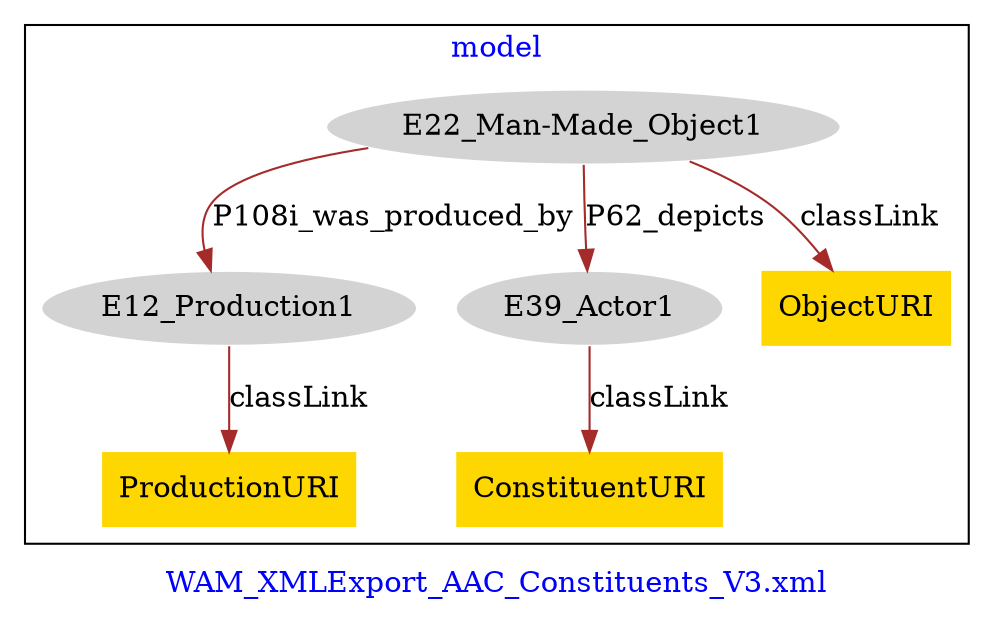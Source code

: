 digraph n0 {
fontcolor="blue"
remincross="true"
label="WAM_XMLExport_AAC_Constituents_V3.xml"
subgraph cluster {
label="model"
n2[style="filled",color="white",fillcolor="lightgray",label="E22_Man-Made_Object1"];
n3[style="filled",color="white",fillcolor="lightgray",label="E12_Production1"];
n4[style="filled",color="white",fillcolor="lightgray",label="E39_Actor1"];
n5[shape="plaintext",style="filled",fillcolor="gold",label="ProductionURI"];
n6[shape="plaintext",style="filled",fillcolor="gold",label="ObjectURI"];
n7[shape="plaintext",style="filled",fillcolor="gold",label="ConstituentURI"];
}
n2 -> n3[color="brown",fontcolor="black",label="P108i_was_produced_by"]
n2 -> n4[color="brown",fontcolor="black",label="P62_depicts"]
n3 -> n5[color="brown",fontcolor="black",label="classLink"]
n2 -> n6[color="brown",fontcolor="black",label="classLink"]
n4 -> n7[color="brown",fontcolor="black",label="classLink"]
}
